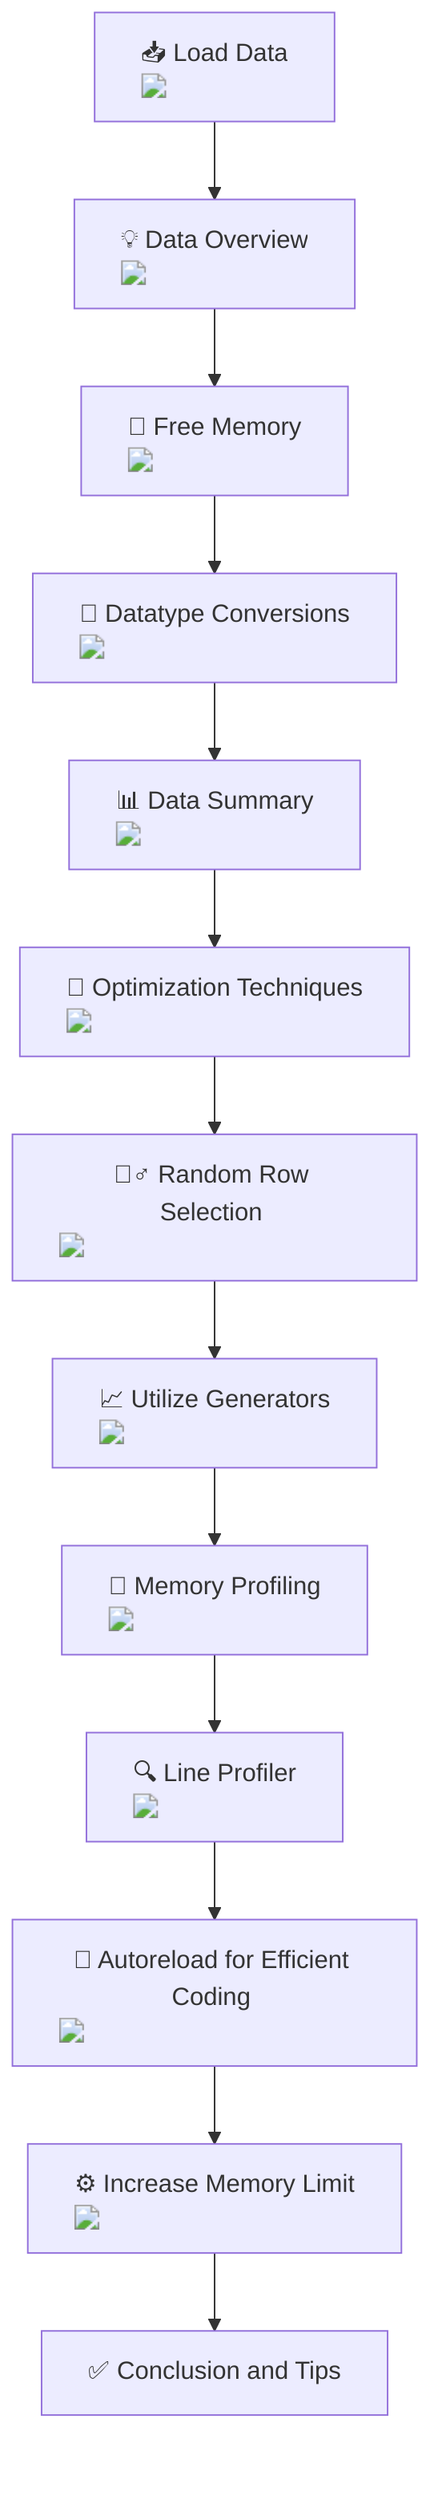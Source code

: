 flowchart TD
    A["📥 Load Data <img src='icons/file.svg'/>"] --> B["💡 Data Overview <img src='icons/table.svg'/>"]
    B --> C["🧹 Free Memory <img src='icons/brain.svg'/>"]
    C --> D["🔄 Datatype Conversions <img src='icons/column_split.svg'/>"]
    D --> E["📊 Data Summary <img src='icons/table.svg'/>"]
    E --> F["🚦 Optimization Techniques <img src='icons/brain.svg'/>"]
    F --> G["🤹‍♂️ Random Row Selection <img src='icons/row_split.svg'/>"]
    G --> H["📈 Utilize Generators <img src='icons/brain.svg'/>"]
    H --> I["💾 Memory Profiling <img src='icons/brain.svg'/>"]
    I --> J["🔍 Line Profiler <img src='icons/brain.svg'/>"]
    J --> K["🚫 Autoreload for Efficient Coding <img src='icons/brain.svg'/>"]
    K --> L["⚙️ Increase Memory Limit <img src='icons/brain.svg'/>"]
    L --> M["✅ Conclusion and Tips"]